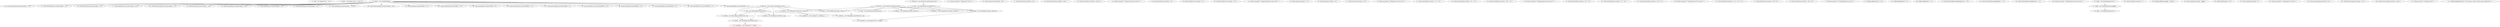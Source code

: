 digraph G {
"5 : testB = new Binding(\"test!\", 123.0, )"
"6 : testB2 = new Binding(\"test2!\", 234432.23, )"
"7 : testBind = new VariableBindings()"
"7 : testBind = new VariableBindings()" -> "60 : Check.check(multExp.evaluate(testBind, ), 25.0, )"
"7 : testBind = new VariableBindings()" -> "62 : Check.check(multExp2.evaluate(testBind, ), 2.5, )"
"7 : testBind = new VariableBindings()" -> "69 : Check.check(divExp.evaluate(testBind, ), 5.0, )"
"7 : testBind = new VariableBindings()" -> "71 : Check.check(divExp2.evaluate(testBind, ), 60.0, )"
"7 : testBind = new VariableBindings()" -> "105 : Check.check(assignExp2.evaluate(testBind, ), 5.5, )"
"7 : testBind = new VariableBindings()" -> "46 : Check.check(neg3.evaluate(testBind, ), 30.0, )"
"7 : testBind = new VariableBindings()" -> "55 : Check.check(addExp3.evaluate(testBind, ), 30.5, )"
"7 : testBind = new VariableBindings()" -> "33 : Check.check(dblConst.evaluate(testBind, ), 5.0, )"
"7 : testBind = new VariableBindings()" -> "73 : Check.check(divExp3.evaluate(testBind, ), 6.0, )"
"7 : testBind = new VariableBindings()" -> "92 : Check.check(idExp.evaluate(testBind, ), 123456.0, )"
"7 : testBind = new VariableBindings()" -> "108 : Check.check(assignExp2.evaluate(testBind, ), 60.0, )"
"7 : testBind = new VariableBindings()" -> "42 : Check.check(neg.evaluate(testBind, ), 5.0, )"
"7 : testBind = new VariableBindings()" -> "96 : Check.check(idExp.evaluate(testBind, ), 30.0, )"
"7 : testBind = new VariableBindings()" -> "88 : Check.check(idExp.evaluate(testBind, ), 4.0, )"
"7 : testBind = new VariableBindings()" -> "64 : Check.check(multExp3.evaluate(testBind, ), 15.0, )"
"7 : testBind = new VariableBindings()" -> "102 : Check.check(assignExp.evaluate(testBind, ), 5.0, )"
"7 : testBind = new VariableBindings()" -> "37 : Check.check(dblConst3.evaluate(testBind, ), 30.0, )"
"7 : testBind = new VariableBindings()" -> "44 : Check.check(neg2.evaluate(testBind, ), 0.5, )"
"7 : testBind = new VariableBindings()" -> "51 : Check.check(addExp.evaluate(testBind, ), 0.0, )"
"7 : testBind = new VariableBindings()" -> "35 : Check.check(dblConst2.evaluate(testBind, ), 0.5, )"
"7 : testBind = new VariableBindings()" -> "53 : Check.check(addExp2.evaluate(testBind, ), 5.5, )"
"8 : dblConst = new DoubleConstantExpression(5.0, )"
"8 : dblConst = new DoubleConstantExpression(5.0, )" -> "11 : neg = new NegationExpression(dblConst, )"
"8 : dblConst = new DoubleConstantExpression(5.0, )" -> "14 : addExp = new AddExpression(dblConst, neg, )"
"8 : dblConst = new DoubleConstantExpression(5.0, )" -> "15 : addExp2 = new AddExpression(dblConst2, dblConst, )"
"8 : dblConst = new DoubleConstantExpression(5.0, )" -> "22 : divExp3 = new DivideExpression(neg3, dblConst, )"
"8 : dblConst = new DoubleConstantExpression(5.0, )" -> "17 : multExp = new MultiplyExpression(dblConst, neg, )"
"9 : dblConst2 = new DoubleConstantExpression(0.5, )"
"9 : dblConst2 = new DoubleConstantExpression(0.5, )" -> "12 : neg2 = new NegationExpression(dblConst2, )"
"9 : dblConst2 = new DoubleConstantExpression(0.5, )" -> "15 : addExp2 = new AddExpression(dblConst2, dblConst, )"
"9 : dblConst2 = new DoubleConstantExpression(0.5, )" -> "18 : multExp2 = new MultiplyExpression(dblConst2, neg, )"
"9 : dblConst2 = new DoubleConstantExpression(0.5, )" -> "16 : addExp3 = new AddExpression(neg3, dblConst2, )"
"9 : dblConst2 = new DoubleConstantExpression(0.5, )" -> "21 : divExp2 = new DivideExpression(neg3, dblConst2, )"
"9 : dblConst2 = new DoubleConstantExpression(0.5, )" -> "19 : multExp3 = new MultiplyExpression(neg3, dblConst2, )"
"10 : dblConst3 = new DoubleConstantExpression(-30.0, )"
"10 : dblConst3 = new DoubleConstantExpression(-30.0, )" -> "13 : neg3 = new NegationExpression(dblConst3, )"
"11 : neg = new NegationExpression(dblConst, )"
"11 : neg = new NegationExpression(dblConst, )" -> "20 : divExp = new DivideExpression(multExp, neg, )"
"11 : neg = new NegationExpression(dblConst, )" -> "14 : addExp = new AddExpression(dblConst, neg, )"
"11 : neg = new NegationExpression(dblConst, )" -> "18 : multExp2 = new MultiplyExpression(dblConst2, neg, )"
"11 : neg = new NegationExpression(dblConst, )" -> "17 : multExp = new MultiplyExpression(dblConst, neg, )"
"12 : neg2 = new NegationExpression(dblConst2, )"
"13 : neg3 = new NegationExpression(dblConst3, )"
"13 : neg3 = new NegationExpression(dblConst3, )" -> "22 : divExp3 = new DivideExpression(neg3, dblConst, )"
"13 : neg3 = new NegationExpression(dblConst3, )" -> "16 : addExp3 = new AddExpression(neg3, dblConst2, )"
"13 : neg3 = new NegationExpression(dblConst3, )" -> "21 : divExp2 = new DivideExpression(neg3, dblConst2, )"
"13 : neg3 = new NegationExpression(dblConst3, )" -> "19 : multExp3 = new MultiplyExpression(neg3, dblConst2, )"
"14 : addExp = new AddExpression(dblConst, neg, )"
"15 : addExp2 = new AddExpression(dblConst2, dblConst, )"
"15 : addExp2 = new AddExpression(dblConst2, dblConst, )" -> "104 : assignExp2 = new Assignment(\"a\", addExp2, )"
"16 : addExp3 = new AddExpression(neg3, dblConst2, )"
"17 : multExp = new MultiplyExpression(dblConst, neg, )"
"17 : multExp = new MultiplyExpression(dblConst, neg, )" -> "20 : divExp = new DivideExpression(multExp, neg, )"
"18 : multExp2 = new MultiplyExpression(dblConst2, neg, )"
"19 : multExp3 = new MultiplyExpression(neg3, dblConst2, )"
"20 : divExp = new DivideExpression(multExp, neg, )"
"20 : divExp = new DivideExpression(multExp, neg, )" -> "101 : assignExp = new Assignment(\"a\", divExp, )"
"21 : divExp2 = new DivideExpression(neg3, dblConst2, )"
"21 : divExp2 = new DivideExpression(neg3, dblConst2, )" -> "107 : assignExp2 = new Assignment(\"abc\", divExp2, )"
"22 : divExp3 = new DivideExpression(neg3, dblConst, )"
"25 : System.out.println(\"***Binding Test Cases***\", )"
"26 : Check.check(testB.returnBind(), \"test!\", )"
"27 : Check.check(testB.returnDbl(), 123.0, )"
"28 : Check.check(testB2.returnBind(), \"test2!\", )"
"29 : Check.check(testB2.returnDbl(), 234432.23, )"
"32 : System.out.println(\"***DoubleConstant Test Cases***\", )"
"33 : Check.check(dblConst.evaluate(testBind, ), 5.0, )"
"34 : Check.check(dblConst.toString(), \"5.0\", )"
"35 : Check.check(dblConst2.evaluate(testBind, ), 0.5, )"
"36 : Check.check(dblConst2.toString(), \"0.5\", )"
"37 : Check.check(dblConst3.evaluate(testBind, ), 30.0, )"
"38 : Check.check(dblConst3.toString(), \"-30.0\", )"
"41 : System.out.println(\"***NegationExpression Test Cases***\", )"
"42 : Check.check(neg.evaluate(testBind, ), 5.0, )"
"43 : Check.check(neg.toString(), \"-5.0\", )"
"44 : Check.check(neg2.evaluate(testBind, ), 0.5, )"
"45 : Check.check(neg2.toString(), \"-0.5\", )"
"46 : Check.check(neg3.evaluate(testBind, ), 30.0, )"
"47 : Check.check(neg3.toString(), \"30.0\", )"
"50 : System.out.println(\"***AddExpression Test Cases***\", )"
"51 : Check.check(addExp.evaluate(testBind, ), 0.0, )"
"52 : Check.check(addExp.toString(), \"(5.0 + -5.0)\", )"
"53 : Check.check(addExp2.evaluate(testBind, ), 5.5, )"
"54 : Check.check(addExp2.toString(), \"(0.5 + 5.0)\", )"
"55 : Check.check(addExp3.evaluate(testBind, ), 30.5, )"
"56 : Check.check(addExp3.toString(), \"(30.0 + 0.5)\", )"
"59 : System.out.println(\"***MultiplyExpression Test Cases***\", )"
"60 : Check.check(multExp.evaluate(testBind, ), 25.0, )"
"61 : Check.check(multExp.toString(), \"(5.0 * -5.0)\", )"
"62 : Check.check(multExp2.evaluate(testBind, ), 2.5, )"
"63 : Check.check(multExp2.toString(), \"(0.5 * -5.0)\", )"
"64 : Check.check(multExp3.evaluate(testBind, ), 15.0, )"
"65 : Check.check(multExp3.toString(), \"(30.0 * 0.5)\", )"
"68 : System.out.println(\"***DivideExpression Test Cases***\", )"
"69 : Check.check(divExp.evaluate(testBind, ), 5.0, )"
"70 : Check.check(divExp.toString(), \"((5.0 * -5.0) / -5.0)\", )"
"71 : Check.check(divExp2.evaluate(testBind, ), 60.0, )"
"72 : Check.check(divExp2.toString(), \"(30.0 / 0.5)\", )"
"73 : Check.check(divExp3.evaluate(testBind, ), 6.0, )"
"74 : Check.check(divExp3.toString(), \"(30.0 / 5.0)\", )"
"77 : System.out.println(\"***VariableBindings Test Cases***\", )"
"78 : testBind.addBinding(\"abc\", 4.55, )"
"79 : testBind.addBinding(\"b\", 4.0, )"
"80 : testBind.addBinding(\"c\", 5.0, )"
"81 : Check.check(testBind.lookupBinding(\"abc\", ), 4.55, )"
"82 : Check.check(testBind.lookupBinding(\"c\", ), 5.0, )"
"83 : Check.check(testBind.lookupBinding(\"b\", ), 4.0, )"
"86 : System.out.println(\"***IdentifierExpression Test Cases***\", )"
"87 : idExp = new IdentifierExpression(\"b\", )"
"87 : idExp = new IdentifierExpression(\"b\", )" -> "91 : idExp = new IdentifierExpression(\"ggffgg\", )" [style=dashed]
"88 : Check.check(idExp.evaluate(testBind, ), 4.0, )"
"89 : Check.check(idExp.toString(), \"b\", )"
"90 : testBind.addBinding(\"ggffgg\", 123456.0, )"
"91 : idExp = new IdentifierExpression(\"ggffgg\", )"
"91 : idExp = new IdentifierExpression(\"ggffgg\", )" -> "95 : idExp = new IdentifierExpression(\"b\", )" [style=dashed]
"92 : Check.check(idExp.evaluate(testBind, ), 123456.0, )"
"93 : Check.check(idExp.toString(), \"ggffgg\", )"
"94 : testBind.addBinding(\"b\", 30.0, )"
"95 : idExp = new IdentifierExpression(\"b\", )"
"96 : Check.check(idExp.evaluate(testBind, ), 30.0, )"
"97 : Check.check(idExp.toString(), \"b\", )"
"100 : System.out.println(\"***Assignment Test Cases***\", )"
"101 : assignExp = new Assignment(\"a\", divExp, )"
"102 : Check.check(assignExp.evaluate(testBind, ), 5.0, )"
"103 : Check.check(assignExp.toString(), \"set a\", )"
"104 : assignExp2 = new Assignment(\"a\", addExp2, )"
"104 : assignExp2 = new Assignment(\"a\", addExp2, )" -> "107 : assignExp2 = new Assignment(\"abc\", divExp2, )" [style=dashed]
"105 : Check.check(assignExp2.evaluate(testBind, ), 5.5, )"
"106 : Check.check(assignExp2.toString(), \"set a\", )"
"107 : assignExp2 = new Assignment(\"abc\", divExp2, )"
"108 : Check.check(assignExp2.evaluate(testBind, ), 60.0, )"
"109 : Check.check(assignExp2.toString(), \"set abc\", )"
"112 : System.out.println(\"***Exception Test***\", )"
"113 : testBind.lookupBinding(\"Test. This string isn't bound. Should cause exception error.\", )"
}